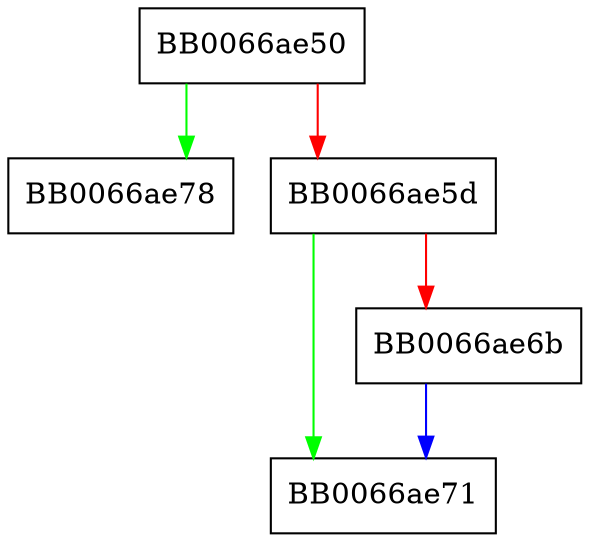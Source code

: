 digraph X509_get_key_usage {
  node [shape="box"];
  graph [splines=ortho];
  BB0066ae50 -> BB0066ae78 [color="green"];
  BB0066ae50 -> BB0066ae5d [color="red"];
  BB0066ae5d -> BB0066ae71 [color="green"];
  BB0066ae5d -> BB0066ae6b [color="red"];
  BB0066ae6b -> BB0066ae71 [color="blue"];
}